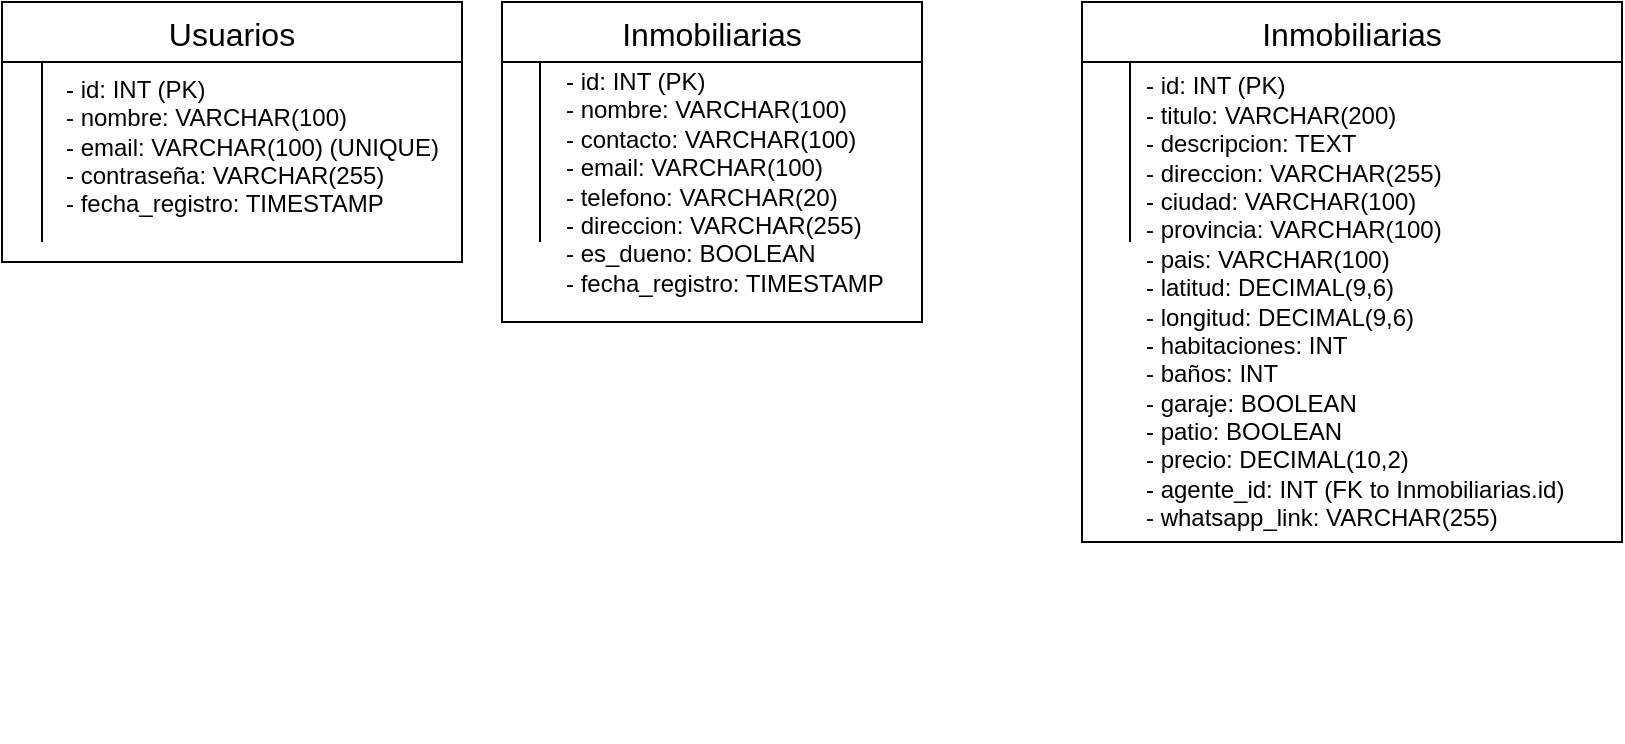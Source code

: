 <mxfile version="24.4.13" type="github">
  <diagram name="Página-1" id="FBLGv1hv-2mMswPloxH5">
    <mxGraphModel dx="464" dy="526" grid="1" gridSize="10" guides="1" tooltips="1" connect="1" arrows="1" fold="1" page="1" pageScale="1" pageWidth="1169" pageHeight="1654" math="0" shadow="0">
      <root>
        <mxCell id="0" />
        <mxCell id="1" parent="0" />
        <mxCell id="qOKPLslwm29kg5f4DnjJ-23" value="" style="group" vertex="1" connectable="0" parent="1">
          <mxGeometry x="40" y="20" width="230" height="130" as="geometry" />
        </mxCell>
        <mxCell id="qOKPLslwm29kg5f4DnjJ-2" value="Usuarios" style="shape=table;startSize=30;container=1;collapsible=0;childLayout=tableLayout;fixedRows=1;rowLines=0;fontStyle=0;strokeColor=default;fontSize=16;" vertex="1" parent="qOKPLslwm29kg5f4DnjJ-23">
          <mxGeometry width="230" height="130" as="geometry" />
        </mxCell>
        <mxCell id="qOKPLslwm29kg5f4DnjJ-3" value="" style="shape=tableRow;horizontal=0;startSize=0;swimlaneHead=0;swimlaneBody=0;top=0;left=0;bottom=0;right=0;collapsible=0;dropTarget=0;fillColor=none;points=[[0,0.5],[1,0.5]];portConstraint=eastwest;strokeColor=inherit;fontSize=16;" vertex="1" parent="qOKPLslwm29kg5f4DnjJ-2">
          <mxGeometry y="30" width="230" height="30" as="geometry" />
        </mxCell>
        <mxCell id="qOKPLslwm29kg5f4DnjJ-4" value="" style="shape=partialRectangle;html=1;whiteSpace=wrap;connectable=0;fillColor=none;top=0;left=0;bottom=0;right=0;overflow=hidden;pointerEvents=1;strokeColor=inherit;fontSize=16;" vertex="1" parent="qOKPLslwm29kg5f4DnjJ-3">
          <mxGeometry width="20" height="30" as="geometry">
            <mxRectangle width="20" height="30" as="alternateBounds" />
          </mxGeometry>
        </mxCell>
        <mxCell id="qOKPLslwm29kg5f4DnjJ-5" value="" style="shape=partialRectangle;html=1;whiteSpace=wrap;connectable=0;fillColor=none;top=0;left=0;bottom=0;right=0;align=left;spacingLeft=6;overflow=hidden;strokeColor=inherit;fontSize=16;" vertex="1" parent="qOKPLslwm29kg5f4DnjJ-3">
          <mxGeometry x="20" width="210" height="30" as="geometry">
            <mxRectangle width="210" height="30" as="alternateBounds" />
          </mxGeometry>
        </mxCell>
        <mxCell id="qOKPLslwm29kg5f4DnjJ-6" value="" style="shape=tableRow;horizontal=0;startSize=0;swimlaneHead=0;swimlaneBody=0;top=0;left=0;bottom=0;right=0;collapsible=0;dropTarget=0;fillColor=none;points=[[0,0.5],[1,0.5]];portConstraint=eastwest;strokeColor=inherit;fontSize=16;" vertex="1" parent="qOKPLslwm29kg5f4DnjJ-2">
          <mxGeometry y="60" width="230" height="30" as="geometry" />
        </mxCell>
        <mxCell id="qOKPLslwm29kg5f4DnjJ-7" value="" style="shape=partialRectangle;html=1;whiteSpace=wrap;connectable=0;fillColor=none;top=0;left=0;bottom=0;right=0;overflow=hidden;strokeColor=inherit;fontSize=16;" vertex="1" parent="qOKPLslwm29kg5f4DnjJ-6">
          <mxGeometry width="20" height="30" as="geometry">
            <mxRectangle width="20" height="30" as="alternateBounds" />
          </mxGeometry>
        </mxCell>
        <mxCell id="qOKPLslwm29kg5f4DnjJ-8" value="" style="shape=partialRectangle;html=1;whiteSpace=wrap;connectable=0;fillColor=none;top=0;left=0;bottom=0;right=0;align=left;spacingLeft=6;overflow=hidden;strokeColor=inherit;fontSize=16;" vertex="1" parent="qOKPLslwm29kg5f4DnjJ-6">
          <mxGeometry x="20" width="210" height="30" as="geometry">
            <mxRectangle width="210" height="30" as="alternateBounds" />
          </mxGeometry>
        </mxCell>
        <mxCell id="qOKPLslwm29kg5f4DnjJ-9" value="" style="shape=tableRow;horizontal=0;startSize=0;swimlaneHead=0;swimlaneBody=0;top=0;left=0;bottom=0;right=0;collapsible=0;dropTarget=0;fillColor=none;points=[[0,0.5],[1,0.5]];portConstraint=eastwest;strokeColor=inherit;fontSize=16;" vertex="1" parent="qOKPLslwm29kg5f4DnjJ-2">
          <mxGeometry y="90" width="230" height="30" as="geometry" />
        </mxCell>
        <mxCell id="qOKPLslwm29kg5f4DnjJ-10" value="" style="shape=partialRectangle;html=1;whiteSpace=wrap;connectable=0;fillColor=none;top=0;left=0;bottom=0;right=0;overflow=hidden;strokeColor=inherit;fontSize=16;" vertex="1" parent="qOKPLslwm29kg5f4DnjJ-9">
          <mxGeometry width="20" height="30" as="geometry">
            <mxRectangle width="20" height="30" as="alternateBounds" />
          </mxGeometry>
        </mxCell>
        <mxCell id="qOKPLslwm29kg5f4DnjJ-11" value="" style="shape=partialRectangle;html=1;whiteSpace=wrap;connectable=0;fillColor=none;top=0;left=0;bottom=0;right=0;align=left;spacingLeft=6;overflow=hidden;strokeColor=inherit;fontSize=16;" vertex="1" parent="qOKPLslwm29kg5f4DnjJ-9">
          <mxGeometry x="20" width="210" height="30" as="geometry">
            <mxRectangle width="210" height="30" as="alternateBounds" />
          </mxGeometry>
        </mxCell>
        <mxCell id="qOKPLslwm29kg5f4DnjJ-12" value="&lt;div style=&quot;text-align: justify;&quot;&gt;&lt;br&gt;&lt;/div&gt;&lt;span class=&quot;hljs-deletion&quot;&gt;&lt;div style=&quot;text-align: justify;&quot;&gt;&lt;span style=&quot;background-color: initial;&quot;&gt;- id: INT (PK)&lt;/span&gt;&lt;/div&gt;&lt;/span&gt;&lt;span class=&quot;hljs-deletion&quot;&gt;&lt;div style=&quot;text-align: justify;&quot;&gt;&lt;span style=&quot;background-color: initial;&quot;&gt;- nombre: VARCHAR(100)&lt;/span&gt;&lt;/div&gt;&lt;/span&gt;&lt;span class=&quot;hljs-deletion&quot;&gt;&lt;div style=&quot;text-align: justify;&quot;&gt;&lt;span style=&quot;background-color: initial;&quot;&gt;- email: VARCHAR(100) (UNIQUE)&lt;/span&gt;&lt;/div&gt;&lt;/span&gt;&lt;span class=&quot;hljs-deletion&quot;&gt;&lt;div style=&quot;text-align: justify;&quot;&gt;&lt;span style=&quot;background-color: initial;&quot;&gt;- contraseña: VARCHAR(255)&lt;/span&gt;&lt;/div&gt;&lt;/span&gt;&lt;span class=&quot;hljs-deletion&quot;&gt;&lt;div style=&quot;text-align: justify;&quot;&gt;&lt;span style=&quot;background-color: initial;&quot;&gt;- fecha_registro: TIMESTAMP&lt;/span&gt;&lt;/div&gt;&lt;/span&gt;" style="text;html=1;align=left;verticalAlign=middle;whiteSpace=wrap;rounded=0;" vertex="1" parent="qOKPLslwm29kg5f4DnjJ-23">
          <mxGeometry x="30" y="15" width="190" height="100" as="geometry" />
        </mxCell>
        <mxCell id="qOKPLslwm29kg5f4DnjJ-24" value="" style="group" vertex="1" connectable="0" parent="1">
          <mxGeometry x="290" y="20" width="210" height="260" as="geometry" />
        </mxCell>
        <mxCell id="qOKPLslwm29kg5f4DnjJ-36" value="" style="group" vertex="1" connectable="0" parent="qOKPLslwm29kg5f4DnjJ-24">
          <mxGeometry width="210" height="160" as="geometry" />
        </mxCell>
        <mxCell id="qOKPLslwm29kg5f4DnjJ-25" value="Inmobiliarias" style="shape=table;startSize=30;container=1;collapsible=0;childLayout=tableLayout;fixedRows=1;rowLines=0;fontStyle=0;strokeColor=default;fontSize=16;" vertex="1" parent="qOKPLslwm29kg5f4DnjJ-36">
          <mxGeometry width="210" height="160" as="geometry" />
        </mxCell>
        <mxCell id="qOKPLslwm29kg5f4DnjJ-26" value="" style="shape=tableRow;horizontal=0;startSize=0;swimlaneHead=0;swimlaneBody=0;top=0;left=0;bottom=0;right=0;collapsible=0;dropTarget=0;fillColor=none;points=[[0,0.5],[1,0.5]];portConstraint=eastwest;strokeColor=inherit;fontSize=16;" vertex="1" parent="qOKPLslwm29kg5f4DnjJ-25">
          <mxGeometry y="30" width="210" height="30" as="geometry" />
        </mxCell>
        <mxCell id="qOKPLslwm29kg5f4DnjJ-27" value="" style="shape=partialRectangle;html=1;whiteSpace=wrap;connectable=0;fillColor=none;top=0;left=0;bottom=0;right=0;overflow=hidden;pointerEvents=1;strokeColor=inherit;fontSize=16;" vertex="1" parent="qOKPLslwm29kg5f4DnjJ-26">
          <mxGeometry width="19" height="30" as="geometry">
            <mxRectangle width="19" height="30" as="alternateBounds" />
          </mxGeometry>
        </mxCell>
        <mxCell id="qOKPLslwm29kg5f4DnjJ-28" value="" style="shape=partialRectangle;html=1;whiteSpace=wrap;connectable=0;fillColor=none;top=0;left=0;bottom=0;right=0;align=left;spacingLeft=6;overflow=hidden;strokeColor=inherit;fontSize=16;" vertex="1" parent="qOKPLslwm29kg5f4DnjJ-26">
          <mxGeometry x="19" width="191" height="30" as="geometry">
            <mxRectangle width="191" height="30" as="alternateBounds" />
          </mxGeometry>
        </mxCell>
        <mxCell id="qOKPLslwm29kg5f4DnjJ-29" value="" style="shape=tableRow;horizontal=0;startSize=0;swimlaneHead=0;swimlaneBody=0;top=0;left=0;bottom=0;right=0;collapsible=0;dropTarget=0;fillColor=none;points=[[0,0.5],[1,0.5]];portConstraint=eastwest;strokeColor=inherit;fontSize=16;" vertex="1" parent="qOKPLslwm29kg5f4DnjJ-25">
          <mxGeometry y="60" width="210" height="30" as="geometry" />
        </mxCell>
        <mxCell id="qOKPLslwm29kg5f4DnjJ-30" value="" style="shape=partialRectangle;html=1;whiteSpace=wrap;connectable=0;fillColor=none;top=0;left=0;bottom=0;right=0;overflow=hidden;strokeColor=inherit;fontSize=16;" vertex="1" parent="qOKPLslwm29kg5f4DnjJ-29">
          <mxGeometry width="19" height="30" as="geometry">
            <mxRectangle width="19" height="30" as="alternateBounds" />
          </mxGeometry>
        </mxCell>
        <mxCell id="qOKPLslwm29kg5f4DnjJ-31" value="" style="shape=partialRectangle;html=1;whiteSpace=wrap;connectable=0;fillColor=none;top=0;left=0;bottom=0;right=0;align=left;spacingLeft=6;overflow=hidden;strokeColor=inherit;fontSize=16;" vertex="1" parent="qOKPLslwm29kg5f4DnjJ-29">
          <mxGeometry x="19" width="191" height="30" as="geometry">
            <mxRectangle width="191" height="30" as="alternateBounds" />
          </mxGeometry>
        </mxCell>
        <mxCell id="qOKPLslwm29kg5f4DnjJ-32" value="" style="shape=tableRow;horizontal=0;startSize=0;swimlaneHead=0;swimlaneBody=0;top=0;left=0;bottom=0;right=0;collapsible=0;dropTarget=0;fillColor=none;points=[[0,0.5],[1,0.5]];portConstraint=eastwest;strokeColor=inherit;fontSize=16;" vertex="1" parent="qOKPLslwm29kg5f4DnjJ-25">
          <mxGeometry y="90" width="210" height="30" as="geometry" />
        </mxCell>
        <mxCell id="qOKPLslwm29kg5f4DnjJ-33" value="" style="shape=partialRectangle;html=1;whiteSpace=wrap;connectable=0;fillColor=none;top=0;left=0;bottom=0;right=0;overflow=hidden;strokeColor=inherit;fontSize=16;" vertex="1" parent="qOKPLslwm29kg5f4DnjJ-32">
          <mxGeometry width="19" height="30" as="geometry">
            <mxRectangle width="19" height="30" as="alternateBounds" />
          </mxGeometry>
        </mxCell>
        <mxCell id="qOKPLslwm29kg5f4DnjJ-34" value="" style="shape=partialRectangle;html=1;whiteSpace=wrap;connectable=0;fillColor=none;top=0;left=0;bottom=0;right=0;align=left;spacingLeft=6;overflow=hidden;strokeColor=inherit;fontSize=16;" vertex="1" parent="qOKPLslwm29kg5f4DnjJ-32">
          <mxGeometry x="19" width="191" height="30" as="geometry">
            <mxRectangle width="191" height="30" as="alternateBounds" />
          </mxGeometry>
        </mxCell>
        <mxCell id="qOKPLslwm29kg5f4DnjJ-35" value="&lt;div style=&quot;text-align: justify;&quot;&gt;&lt;span class=&quot;hljs-deletion&quot;&gt;- id: INT (PK)&lt;/span&gt;&lt;br/&gt;&lt;span class=&quot;hljs-deletion&quot;&gt;- nombre: VARCHAR(100)&lt;/span&gt;&lt;br/&gt;&lt;span class=&quot;hljs-deletion&quot;&gt;- contacto: VARCHAR(100)&lt;/span&gt;&lt;br/&gt;&lt;span class=&quot;hljs-deletion&quot;&gt;- email: VARCHAR(100)&lt;/span&gt;&lt;br/&gt;&lt;span class=&quot;hljs-deletion&quot;&gt;- telefono: VARCHAR(20)&lt;/span&gt;&lt;br/&gt;&lt;span class=&quot;hljs-deletion&quot;&gt;- direccion: VARCHAR(255)&lt;/span&gt;&lt;br/&gt;&lt;span class=&quot;hljs-deletion&quot;&gt;- es_dueno: BOOLEAN&lt;/span&gt;&lt;br/&gt;&lt;span class=&quot;hljs-deletion&quot;&gt;- fecha_registro: TIMESTAMP&lt;/span&gt;&lt;br&gt;&lt;/div&gt;" style="text;html=1;align=left;verticalAlign=middle;whiteSpace=wrap;rounded=0;" vertex="1" parent="qOKPLslwm29kg5f4DnjJ-36">
          <mxGeometry x="30.001" y="30" width="173.478" height="120" as="geometry" />
        </mxCell>
        <mxCell id="qOKPLslwm29kg5f4DnjJ-37" value="" style="group" vertex="1" connectable="0" parent="1">
          <mxGeometry x="580" y="20" width="270" height="370" as="geometry" />
        </mxCell>
        <mxCell id="qOKPLslwm29kg5f4DnjJ-38" value="Inmobiliarias" style="shape=table;startSize=30;container=1;collapsible=0;childLayout=tableLayout;fixedRows=1;rowLines=0;fontStyle=0;strokeColor=default;fontSize=16;" vertex="1" parent="qOKPLslwm29kg5f4DnjJ-37">
          <mxGeometry width="270" height="270" as="geometry" />
        </mxCell>
        <mxCell id="qOKPLslwm29kg5f4DnjJ-39" value="" style="shape=tableRow;horizontal=0;startSize=0;swimlaneHead=0;swimlaneBody=0;top=0;left=0;bottom=0;right=0;collapsible=0;dropTarget=0;fillColor=none;points=[[0,0.5],[1,0.5]];portConstraint=eastwest;strokeColor=inherit;fontSize=16;" vertex="1" parent="qOKPLslwm29kg5f4DnjJ-38">
          <mxGeometry y="30" width="270" height="30" as="geometry" />
        </mxCell>
        <mxCell id="qOKPLslwm29kg5f4DnjJ-40" value="" style="shape=partialRectangle;html=1;whiteSpace=wrap;connectable=0;fillColor=none;top=0;left=0;bottom=0;right=0;overflow=hidden;pointerEvents=1;strokeColor=inherit;fontSize=16;" vertex="1" parent="qOKPLslwm29kg5f4DnjJ-39">
          <mxGeometry width="24" height="30" as="geometry">
            <mxRectangle width="24" height="30" as="alternateBounds" />
          </mxGeometry>
        </mxCell>
        <mxCell id="qOKPLslwm29kg5f4DnjJ-41" value="" style="shape=partialRectangle;html=1;whiteSpace=wrap;connectable=0;fillColor=none;top=0;left=0;bottom=0;right=0;align=left;spacingLeft=6;overflow=hidden;strokeColor=inherit;fontSize=16;" vertex="1" parent="qOKPLslwm29kg5f4DnjJ-39">
          <mxGeometry x="24" width="246" height="30" as="geometry">
            <mxRectangle width="246" height="30" as="alternateBounds" />
          </mxGeometry>
        </mxCell>
        <mxCell id="qOKPLslwm29kg5f4DnjJ-42" value="" style="shape=tableRow;horizontal=0;startSize=0;swimlaneHead=0;swimlaneBody=0;top=0;left=0;bottom=0;right=0;collapsible=0;dropTarget=0;fillColor=none;points=[[0,0.5],[1,0.5]];portConstraint=eastwest;strokeColor=inherit;fontSize=16;" vertex="1" parent="qOKPLslwm29kg5f4DnjJ-38">
          <mxGeometry y="60" width="270" height="30" as="geometry" />
        </mxCell>
        <mxCell id="qOKPLslwm29kg5f4DnjJ-43" value="" style="shape=partialRectangle;html=1;whiteSpace=wrap;connectable=0;fillColor=none;top=0;left=0;bottom=0;right=0;overflow=hidden;strokeColor=inherit;fontSize=16;" vertex="1" parent="qOKPLslwm29kg5f4DnjJ-42">
          <mxGeometry width="24" height="30" as="geometry">
            <mxRectangle width="24" height="30" as="alternateBounds" />
          </mxGeometry>
        </mxCell>
        <mxCell id="qOKPLslwm29kg5f4DnjJ-44" value="" style="shape=partialRectangle;html=1;whiteSpace=wrap;connectable=0;fillColor=none;top=0;left=0;bottom=0;right=0;align=left;spacingLeft=6;overflow=hidden;strokeColor=inherit;fontSize=16;" vertex="1" parent="qOKPLslwm29kg5f4DnjJ-42">
          <mxGeometry x="24" width="246" height="30" as="geometry">
            <mxRectangle width="246" height="30" as="alternateBounds" />
          </mxGeometry>
        </mxCell>
        <mxCell id="qOKPLslwm29kg5f4DnjJ-45" value="" style="shape=tableRow;horizontal=0;startSize=0;swimlaneHead=0;swimlaneBody=0;top=0;left=0;bottom=0;right=0;collapsible=0;dropTarget=0;fillColor=none;points=[[0,0.5],[1,0.5]];portConstraint=eastwest;strokeColor=inherit;fontSize=16;" vertex="1" parent="qOKPLslwm29kg5f4DnjJ-38">
          <mxGeometry y="90" width="270" height="30" as="geometry" />
        </mxCell>
        <mxCell id="qOKPLslwm29kg5f4DnjJ-46" value="" style="shape=partialRectangle;html=1;whiteSpace=wrap;connectable=0;fillColor=none;top=0;left=0;bottom=0;right=0;overflow=hidden;strokeColor=inherit;fontSize=16;" vertex="1" parent="qOKPLslwm29kg5f4DnjJ-45">
          <mxGeometry width="24" height="30" as="geometry">
            <mxRectangle width="24" height="30" as="alternateBounds" />
          </mxGeometry>
        </mxCell>
        <mxCell id="qOKPLslwm29kg5f4DnjJ-47" value="" style="shape=partialRectangle;html=1;whiteSpace=wrap;connectable=0;fillColor=none;top=0;left=0;bottom=0;right=0;align=left;spacingLeft=6;overflow=hidden;strokeColor=inherit;fontSize=16;" vertex="1" parent="qOKPLslwm29kg5f4DnjJ-45">
          <mxGeometry x="24" width="246" height="30" as="geometry">
            <mxRectangle width="246" height="30" as="alternateBounds" />
          </mxGeometry>
        </mxCell>
        <mxCell id="qOKPLslwm29kg5f4DnjJ-48" value="&lt;div style=&quot;text-align: justify;&quot;&gt;&lt;span class=&quot;hljs-deletion&quot;&gt;- id: INT (PK)&lt;/span&gt;&lt;br/&gt;&lt;span class=&quot;hljs-deletion&quot;&gt;- titulo: VARCHAR(200)&lt;/span&gt;&lt;br/&gt;&lt;span class=&quot;hljs-deletion&quot;&gt;- descripcion: TEXT&lt;/span&gt;&lt;br/&gt;&lt;span class=&quot;hljs-deletion&quot;&gt;- direccion: VARCHAR(255)&lt;/span&gt;&lt;br/&gt;&lt;span class=&quot;hljs-deletion&quot;&gt;- ciudad: VARCHAR(100)&lt;/span&gt;&lt;br/&gt;&lt;span class=&quot;hljs-deletion&quot;&gt;- provincia: VARCHAR(100)&lt;/span&gt;&lt;br/&gt;&lt;span class=&quot;hljs-deletion&quot;&gt;- pais: VARCHAR(100)&lt;/span&gt;&lt;br/&gt;&lt;span class=&quot;hljs-deletion&quot;&gt;- latitud: DECIMAL(9,6)&lt;/span&gt;&lt;br/&gt;&lt;span class=&quot;hljs-deletion&quot;&gt;- longitud: DECIMAL(9,6)&lt;/span&gt;&lt;br/&gt;&lt;span class=&quot;hljs-deletion&quot;&gt;- habitaciones: INT&lt;/span&gt;&lt;br/&gt;&lt;span class=&quot;hljs-deletion&quot;&gt;- baños: INT&lt;/span&gt;&lt;br/&gt;&lt;span class=&quot;hljs-deletion&quot;&gt;- garaje: BOOLEAN&lt;/span&gt;&lt;br/&gt;&lt;span class=&quot;hljs-deletion&quot;&gt;- patio: BOOLEAN&lt;/span&gt;&lt;br/&gt;&lt;span class=&quot;hljs-deletion&quot;&gt;- precio: DECIMAL(10,2)&lt;/span&gt;&lt;br/&gt;&lt;span class=&quot;hljs-deletion&quot;&gt;- agente_id: INT (FK to Inmobiliarias.id)&lt;/span&gt;&lt;br/&gt;&lt;span class=&quot;hljs-deletion&quot;&gt;- whatsapp_link: VARCHAR(255)&lt;/span&gt;&lt;br&gt;&lt;/div&gt;" style="text;html=1;align=left;verticalAlign=middle;whiteSpace=wrap;rounded=0;" vertex="1" parent="qOKPLslwm29kg5f4DnjJ-37">
          <mxGeometry x="30" y="20" width="240" height="260" as="geometry" />
        </mxCell>
      </root>
    </mxGraphModel>
  </diagram>
</mxfile>
